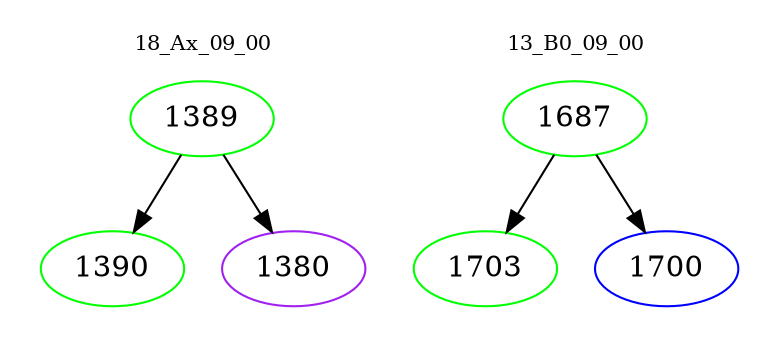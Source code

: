 digraph{
subgraph cluster_0 {
color = white
label = "18_Ax_09_00";
fontsize=10;
T0_1389 [label="1389", color="green"]
T0_1389 -> T0_1390 [color="black"]
T0_1390 [label="1390", color="green"]
T0_1389 -> T0_1380 [color="black"]
T0_1380 [label="1380", color="purple"]
}
subgraph cluster_1 {
color = white
label = "13_B0_09_00";
fontsize=10;
T1_1687 [label="1687", color="green"]
T1_1687 -> T1_1703 [color="black"]
T1_1703 [label="1703", color="green"]
T1_1687 -> T1_1700 [color="black"]
T1_1700 [label="1700", color="blue"]
}
}
